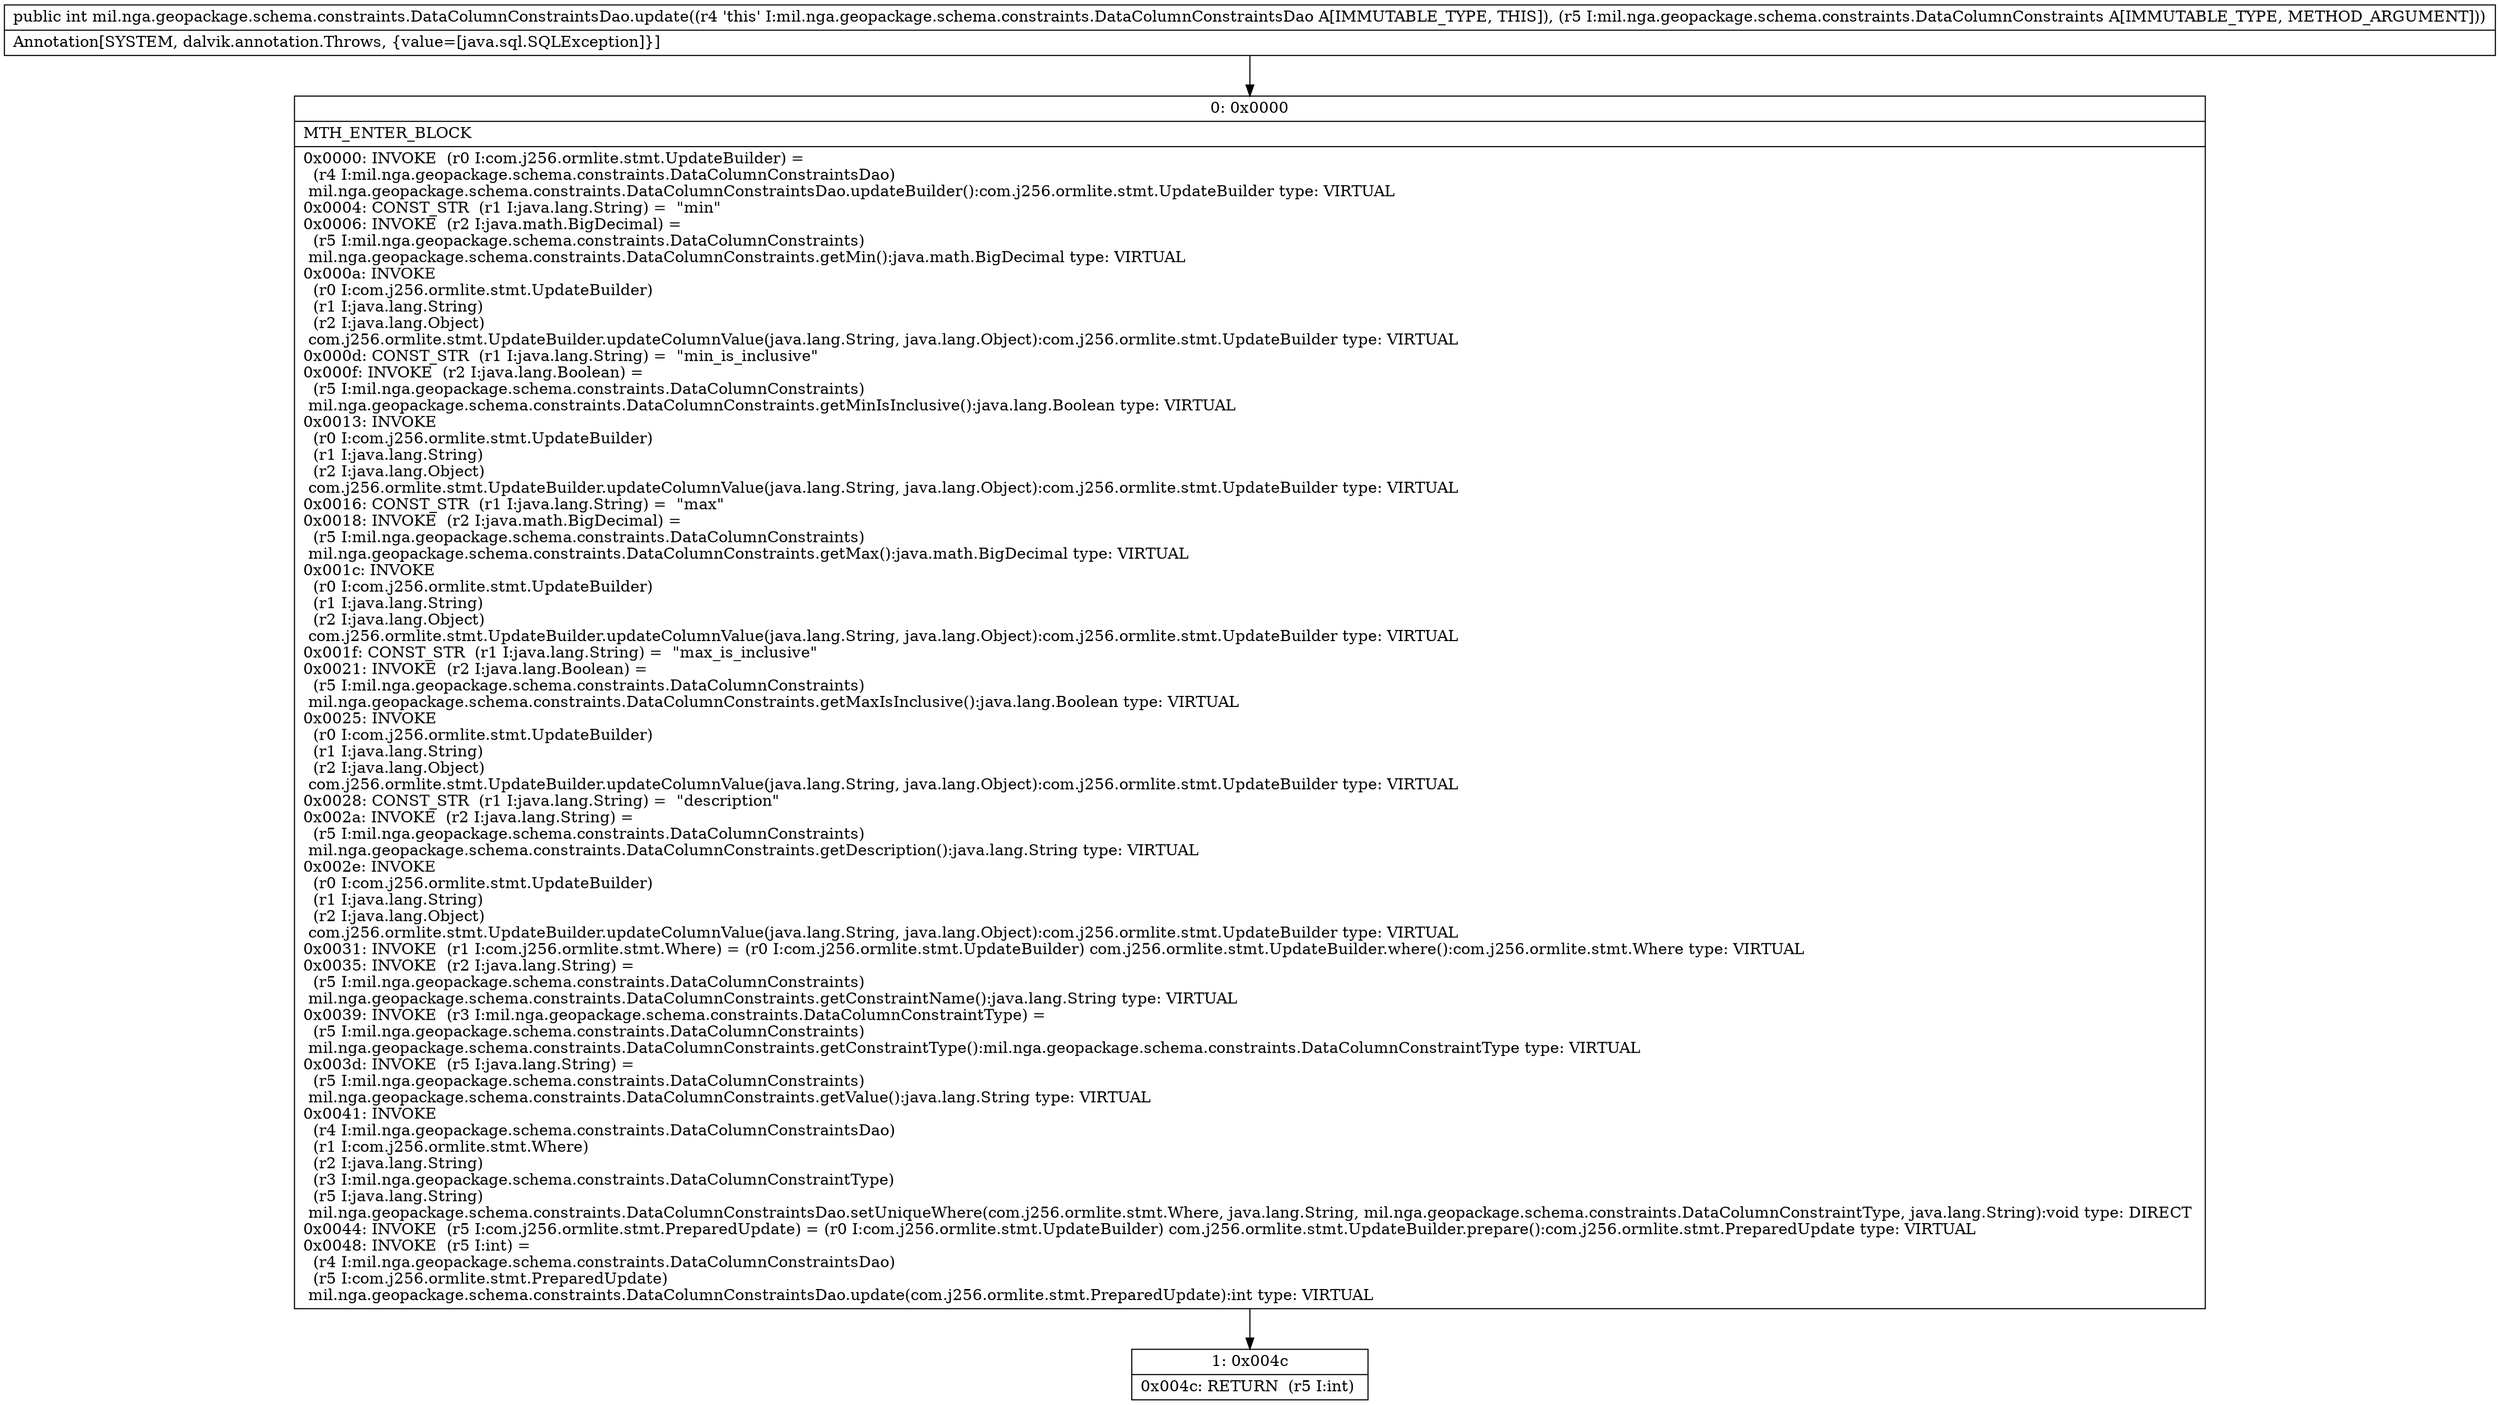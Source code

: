 digraph "CFG formil.nga.geopackage.schema.constraints.DataColumnConstraintsDao.update(Lmil\/nga\/geopackage\/schema\/constraints\/DataColumnConstraints;)I" {
Node_0 [shape=record,label="{0\:\ 0x0000|MTH_ENTER_BLOCK\l|0x0000: INVOKE  (r0 I:com.j256.ormlite.stmt.UpdateBuilder) = \l  (r4 I:mil.nga.geopackage.schema.constraints.DataColumnConstraintsDao)\l mil.nga.geopackage.schema.constraints.DataColumnConstraintsDao.updateBuilder():com.j256.ormlite.stmt.UpdateBuilder type: VIRTUAL \l0x0004: CONST_STR  (r1 I:java.lang.String) =  \"min\" \l0x0006: INVOKE  (r2 I:java.math.BigDecimal) = \l  (r5 I:mil.nga.geopackage.schema.constraints.DataColumnConstraints)\l mil.nga.geopackage.schema.constraints.DataColumnConstraints.getMin():java.math.BigDecimal type: VIRTUAL \l0x000a: INVOKE  \l  (r0 I:com.j256.ormlite.stmt.UpdateBuilder)\l  (r1 I:java.lang.String)\l  (r2 I:java.lang.Object)\l com.j256.ormlite.stmt.UpdateBuilder.updateColumnValue(java.lang.String, java.lang.Object):com.j256.ormlite.stmt.UpdateBuilder type: VIRTUAL \l0x000d: CONST_STR  (r1 I:java.lang.String) =  \"min_is_inclusive\" \l0x000f: INVOKE  (r2 I:java.lang.Boolean) = \l  (r5 I:mil.nga.geopackage.schema.constraints.DataColumnConstraints)\l mil.nga.geopackage.schema.constraints.DataColumnConstraints.getMinIsInclusive():java.lang.Boolean type: VIRTUAL \l0x0013: INVOKE  \l  (r0 I:com.j256.ormlite.stmt.UpdateBuilder)\l  (r1 I:java.lang.String)\l  (r2 I:java.lang.Object)\l com.j256.ormlite.stmt.UpdateBuilder.updateColumnValue(java.lang.String, java.lang.Object):com.j256.ormlite.stmt.UpdateBuilder type: VIRTUAL \l0x0016: CONST_STR  (r1 I:java.lang.String) =  \"max\" \l0x0018: INVOKE  (r2 I:java.math.BigDecimal) = \l  (r5 I:mil.nga.geopackage.schema.constraints.DataColumnConstraints)\l mil.nga.geopackage.schema.constraints.DataColumnConstraints.getMax():java.math.BigDecimal type: VIRTUAL \l0x001c: INVOKE  \l  (r0 I:com.j256.ormlite.stmt.UpdateBuilder)\l  (r1 I:java.lang.String)\l  (r2 I:java.lang.Object)\l com.j256.ormlite.stmt.UpdateBuilder.updateColumnValue(java.lang.String, java.lang.Object):com.j256.ormlite.stmt.UpdateBuilder type: VIRTUAL \l0x001f: CONST_STR  (r1 I:java.lang.String) =  \"max_is_inclusive\" \l0x0021: INVOKE  (r2 I:java.lang.Boolean) = \l  (r5 I:mil.nga.geopackage.schema.constraints.DataColumnConstraints)\l mil.nga.geopackage.schema.constraints.DataColumnConstraints.getMaxIsInclusive():java.lang.Boolean type: VIRTUAL \l0x0025: INVOKE  \l  (r0 I:com.j256.ormlite.stmt.UpdateBuilder)\l  (r1 I:java.lang.String)\l  (r2 I:java.lang.Object)\l com.j256.ormlite.stmt.UpdateBuilder.updateColumnValue(java.lang.String, java.lang.Object):com.j256.ormlite.stmt.UpdateBuilder type: VIRTUAL \l0x0028: CONST_STR  (r1 I:java.lang.String) =  \"description\" \l0x002a: INVOKE  (r2 I:java.lang.String) = \l  (r5 I:mil.nga.geopackage.schema.constraints.DataColumnConstraints)\l mil.nga.geopackage.schema.constraints.DataColumnConstraints.getDescription():java.lang.String type: VIRTUAL \l0x002e: INVOKE  \l  (r0 I:com.j256.ormlite.stmt.UpdateBuilder)\l  (r1 I:java.lang.String)\l  (r2 I:java.lang.Object)\l com.j256.ormlite.stmt.UpdateBuilder.updateColumnValue(java.lang.String, java.lang.Object):com.j256.ormlite.stmt.UpdateBuilder type: VIRTUAL \l0x0031: INVOKE  (r1 I:com.j256.ormlite.stmt.Where) = (r0 I:com.j256.ormlite.stmt.UpdateBuilder) com.j256.ormlite.stmt.UpdateBuilder.where():com.j256.ormlite.stmt.Where type: VIRTUAL \l0x0035: INVOKE  (r2 I:java.lang.String) = \l  (r5 I:mil.nga.geopackage.schema.constraints.DataColumnConstraints)\l mil.nga.geopackage.schema.constraints.DataColumnConstraints.getConstraintName():java.lang.String type: VIRTUAL \l0x0039: INVOKE  (r3 I:mil.nga.geopackage.schema.constraints.DataColumnConstraintType) = \l  (r5 I:mil.nga.geopackage.schema.constraints.DataColumnConstraints)\l mil.nga.geopackage.schema.constraints.DataColumnConstraints.getConstraintType():mil.nga.geopackage.schema.constraints.DataColumnConstraintType type: VIRTUAL \l0x003d: INVOKE  (r5 I:java.lang.String) = \l  (r5 I:mil.nga.geopackage.schema.constraints.DataColumnConstraints)\l mil.nga.geopackage.schema.constraints.DataColumnConstraints.getValue():java.lang.String type: VIRTUAL \l0x0041: INVOKE  \l  (r4 I:mil.nga.geopackage.schema.constraints.DataColumnConstraintsDao)\l  (r1 I:com.j256.ormlite.stmt.Where)\l  (r2 I:java.lang.String)\l  (r3 I:mil.nga.geopackage.schema.constraints.DataColumnConstraintType)\l  (r5 I:java.lang.String)\l mil.nga.geopackage.schema.constraints.DataColumnConstraintsDao.setUniqueWhere(com.j256.ormlite.stmt.Where, java.lang.String, mil.nga.geopackage.schema.constraints.DataColumnConstraintType, java.lang.String):void type: DIRECT \l0x0044: INVOKE  (r5 I:com.j256.ormlite.stmt.PreparedUpdate) = (r0 I:com.j256.ormlite.stmt.UpdateBuilder) com.j256.ormlite.stmt.UpdateBuilder.prepare():com.j256.ormlite.stmt.PreparedUpdate type: VIRTUAL \l0x0048: INVOKE  (r5 I:int) = \l  (r4 I:mil.nga.geopackage.schema.constraints.DataColumnConstraintsDao)\l  (r5 I:com.j256.ormlite.stmt.PreparedUpdate)\l mil.nga.geopackage.schema.constraints.DataColumnConstraintsDao.update(com.j256.ormlite.stmt.PreparedUpdate):int type: VIRTUAL \l}"];
Node_1 [shape=record,label="{1\:\ 0x004c|0x004c: RETURN  (r5 I:int) \l}"];
MethodNode[shape=record,label="{public int mil.nga.geopackage.schema.constraints.DataColumnConstraintsDao.update((r4 'this' I:mil.nga.geopackage.schema.constraints.DataColumnConstraintsDao A[IMMUTABLE_TYPE, THIS]), (r5 I:mil.nga.geopackage.schema.constraints.DataColumnConstraints A[IMMUTABLE_TYPE, METHOD_ARGUMENT]))  | Annotation[SYSTEM, dalvik.annotation.Throws, \{value=[java.sql.SQLException]\}]\l}"];
MethodNode -> Node_0;
Node_0 -> Node_1;
}

